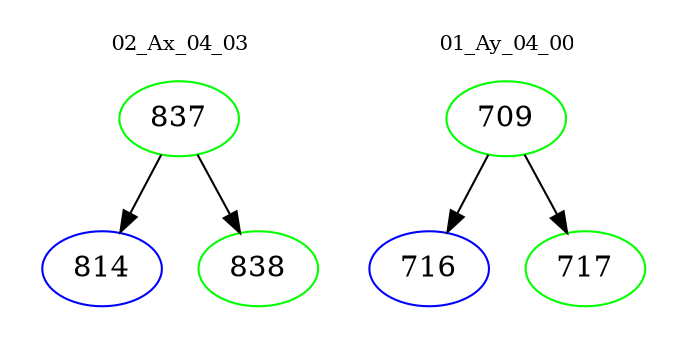 digraph{
subgraph cluster_0 {
color = white
label = "02_Ax_04_03";
fontsize=10;
T0_837 [label="837", color="green"]
T0_837 -> T0_814 [color="black"]
T0_814 [label="814", color="blue"]
T0_837 -> T0_838 [color="black"]
T0_838 [label="838", color="green"]
}
subgraph cluster_1 {
color = white
label = "01_Ay_04_00";
fontsize=10;
T1_709 [label="709", color="green"]
T1_709 -> T1_716 [color="black"]
T1_716 [label="716", color="blue"]
T1_709 -> T1_717 [color="black"]
T1_717 [label="717", color="green"]
}
}
